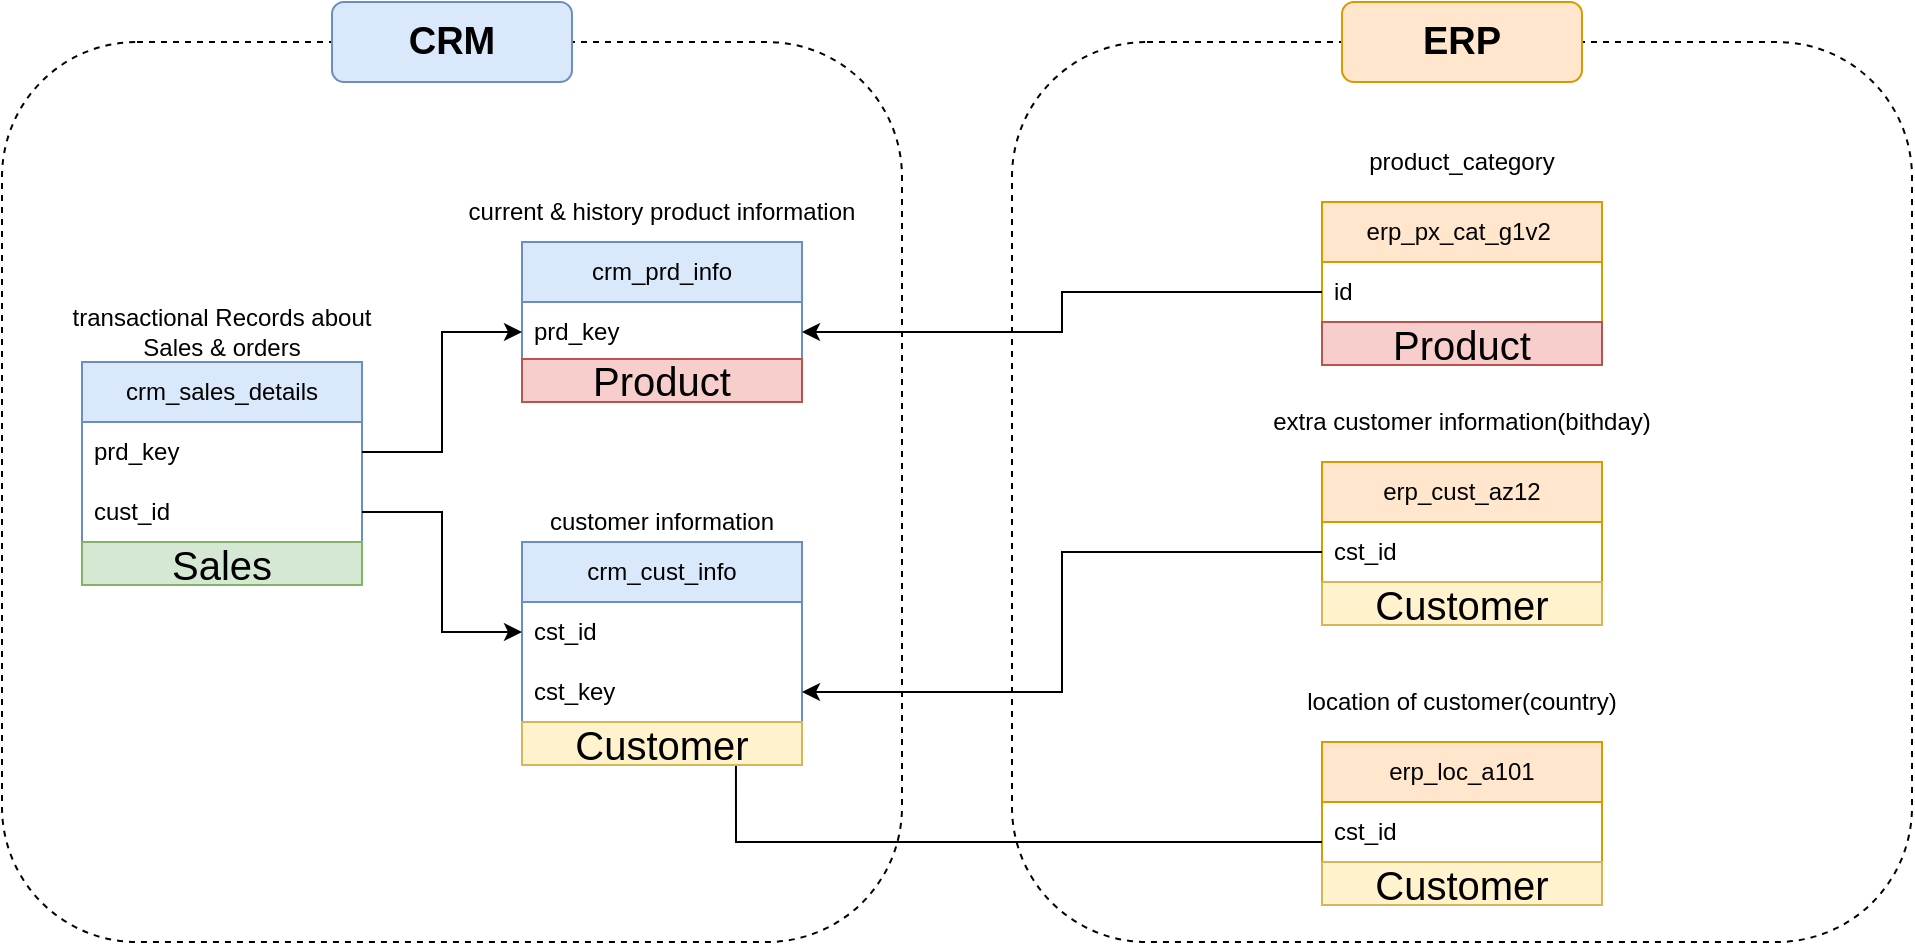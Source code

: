 <mxfile version="28.1.2">
  <diagram name="Page-1" id="d2YSiuhhbfGZoCsciPPx">
    <mxGraphModel dx="1410" dy="825" grid="1" gridSize="10" guides="1" tooltips="1" connect="1" arrows="1" fold="1" page="1" pageScale="1" pageWidth="850" pageHeight="1100" math="0" shadow="0">
      <root>
        <mxCell id="0" />
        <mxCell id="1" parent="0" />
        <mxCell id="Y4CDcc-ZLLQH8-olQqJ8-1" value="crm_cust_info" style="swimlane;fontStyle=0;childLayout=stackLayout;horizontal=1;startSize=30;horizontalStack=0;resizeParent=1;resizeParentMax=0;resizeLast=0;collapsible=1;marginBottom=0;whiteSpace=wrap;html=1;fillColor=#dae8fc;strokeColor=#6c8ebf;rounded=0;" parent="1" vertex="1">
          <mxGeometry x="270" y="360" width="140" height="90" as="geometry" />
        </mxCell>
        <mxCell id="Y4CDcc-ZLLQH8-olQqJ8-2" value="cst_id" style="text;strokeColor=none;fillColor=none;align=left;verticalAlign=middle;spacingLeft=4;spacingRight=4;overflow=hidden;points=[[0,0.5],[1,0.5]];portConstraint=eastwest;rotatable=0;whiteSpace=wrap;html=1;" parent="Y4CDcc-ZLLQH8-olQqJ8-1" vertex="1">
          <mxGeometry y="30" width="140" height="30" as="geometry" />
        </mxCell>
        <mxCell id="Y4CDcc-ZLLQH8-olQqJ8-33" value="cst_key" style="text;strokeColor=none;fillColor=none;align=left;verticalAlign=middle;spacingLeft=4;spacingRight=4;overflow=hidden;points=[[0,0.5],[1,0.5]];portConstraint=eastwest;rotatable=0;whiteSpace=wrap;html=1;" parent="Y4CDcc-ZLLQH8-olQqJ8-1" vertex="1">
          <mxGeometry y="60" width="140" height="30" as="geometry" />
        </mxCell>
        <mxCell id="Y4CDcc-ZLLQH8-olQqJ8-5" value="customer information" style="text;strokeColor=none;align=center;fillColor=none;html=1;verticalAlign=middle;whiteSpace=wrap;rounded=0;" parent="1" vertex="1">
          <mxGeometry x="270" y="340" width="140" height="20" as="geometry" />
        </mxCell>
        <mxCell id="Y4CDcc-ZLLQH8-olQqJ8-6" value="crm_prd_info" style="swimlane;fontStyle=0;childLayout=stackLayout;horizontal=1;startSize=30;horizontalStack=0;resizeParent=1;resizeParentMax=0;resizeLast=0;collapsible=1;marginBottom=0;whiteSpace=wrap;html=1;fillColor=#dae8fc;strokeColor=#6c8ebf;rounded=0;swimlaneLine=1;" parent="1" vertex="1">
          <mxGeometry x="270" y="210" width="140" height="60" as="geometry" />
        </mxCell>
        <mxCell id="Y4CDcc-ZLLQH8-olQqJ8-7" value="prd_key" style="text;strokeColor=none;fillColor=none;align=left;verticalAlign=middle;spacingLeft=4;spacingRight=4;overflow=hidden;points=[[0,0.5],[1,0.5]];portConstraint=eastwest;rotatable=0;whiteSpace=wrap;html=1;rounded=0;swimlaneLine=1;" parent="Y4CDcc-ZLLQH8-olQqJ8-6" vertex="1">
          <mxGeometry y="30" width="140" height="30" as="geometry" />
        </mxCell>
        <mxCell id="Y4CDcc-ZLLQH8-olQqJ8-11" value="current &amp;amp; history product information" style="text;strokeColor=none;align=center;fillColor=none;html=1;verticalAlign=middle;whiteSpace=wrap;rounded=0;" parent="1" vertex="1">
          <mxGeometry x="240" y="180" width="200" height="30" as="geometry" />
        </mxCell>
        <mxCell id="Y4CDcc-ZLLQH8-olQqJ8-14" value="crm_sales_details" style="swimlane;fontStyle=0;childLayout=stackLayout;horizontal=1;startSize=30;horizontalStack=0;resizeParent=1;resizeParentMax=0;resizeLast=0;collapsible=1;marginBottom=0;whiteSpace=wrap;html=1;fillColor=#dae8fc;strokeColor=#6c8ebf;rounded=0;" parent="1" vertex="1">
          <mxGeometry x="50" y="270" width="140" height="90" as="geometry" />
        </mxCell>
        <mxCell id="Y4CDcc-ZLLQH8-olQqJ8-15" value="prd_key" style="text;strokeColor=none;fillColor=none;align=left;verticalAlign=middle;spacingLeft=4;spacingRight=4;overflow=hidden;points=[[0,0.5],[1,0.5]];portConstraint=eastwest;rotatable=0;whiteSpace=wrap;html=1;rounded=0;" parent="Y4CDcc-ZLLQH8-olQqJ8-14" vertex="1">
          <mxGeometry y="30" width="140" height="30" as="geometry" />
        </mxCell>
        <mxCell id="Y4CDcc-ZLLQH8-olQqJ8-18" value="cust_id" style="text;strokeColor=none;fillColor=none;align=left;verticalAlign=middle;spacingLeft=4;spacingRight=4;overflow=hidden;points=[[0,0.5],[1,0.5]];portConstraint=eastwest;rotatable=0;whiteSpace=wrap;html=1;rounded=0;" parent="Y4CDcc-ZLLQH8-olQqJ8-14" vertex="1">
          <mxGeometry y="60" width="140" height="30" as="geometry" />
        </mxCell>
        <mxCell id="Y4CDcc-ZLLQH8-olQqJ8-16" value="transactional Records about Sales &amp;amp; orders" style="text;strokeColor=none;align=center;fillColor=none;html=1;verticalAlign=middle;whiteSpace=wrap;rounded=0;" parent="1" vertex="1">
          <mxGeometry x="30" y="240" width="180" height="30" as="geometry" />
        </mxCell>
        <mxCell id="Y4CDcc-ZLLQH8-olQqJ8-19" style="edgeStyle=orthogonalEdgeStyle;rounded=0;orthogonalLoop=1;jettySize=auto;html=1;entryX=0;entryY=0.5;entryDx=0;entryDy=0;" parent="1" source="Y4CDcc-ZLLQH8-olQqJ8-15" target="Y4CDcc-ZLLQH8-olQqJ8-7" edge="1">
          <mxGeometry relative="1" as="geometry" />
        </mxCell>
        <mxCell id="Y4CDcc-ZLLQH8-olQqJ8-20" style="edgeStyle=orthogonalEdgeStyle;rounded=0;orthogonalLoop=1;jettySize=auto;html=1;entryX=0;entryY=0.5;entryDx=0;entryDy=0;" parent="1" source="Y4CDcc-ZLLQH8-olQqJ8-18" target="Y4CDcc-ZLLQH8-olQqJ8-2" edge="1">
          <mxGeometry relative="1" as="geometry" />
        </mxCell>
        <mxCell id="Y4CDcc-ZLLQH8-olQqJ8-21" value="erp_cust_az12" style="swimlane;fontStyle=0;childLayout=stackLayout;horizontal=1;startSize=30;horizontalStack=0;resizeParent=1;resizeParentMax=0;resizeLast=0;collapsible=1;marginBottom=0;whiteSpace=wrap;html=1;fillColor=#ffe6cc;strokeColor=#d79b00;rounded=0;" parent="1" vertex="1">
          <mxGeometry x="670" y="320" width="140" height="60" as="geometry" />
        </mxCell>
        <mxCell id="Y4CDcc-ZLLQH8-olQqJ8-22" value="cst_id" style="text;strokeColor=none;fillColor=none;align=left;verticalAlign=middle;spacingLeft=4;spacingRight=4;overflow=hidden;points=[[0,0.5],[1,0.5]];portConstraint=eastwest;rotatable=0;whiteSpace=wrap;html=1;rounded=0;" parent="Y4CDcc-ZLLQH8-olQqJ8-21" vertex="1">
          <mxGeometry y="30" width="140" height="30" as="geometry" />
        </mxCell>
        <mxCell id="Y4CDcc-ZLLQH8-olQqJ8-23" value="extra customer information(bithday)" style="text;strokeColor=none;align=center;fillColor=none;html=1;verticalAlign=middle;whiteSpace=wrap;rounded=0;" parent="1" vertex="1">
          <mxGeometry x="640" y="290" width="200" height="20" as="geometry" />
        </mxCell>
        <mxCell id="Y4CDcc-ZLLQH8-olQqJ8-26" value="erp_loc_a101" style="swimlane;fontStyle=0;childLayout=stackLayout;horizontal=1;startSize=30;horizontalStack=0;resizeParent=1;resizeParentMax=0;resizeLast=0;collapsible=1;marginBottom=0;whiteSpace=wrap;html=1;fillColor=#ffe6cc;strokeColor=#d79b00;rounded=0;" parent="1" vertex="1">
          <mxGeometry x="670" y="460" width="140" height="60" as="geometry" />
        </mxCell>
        <mxCell id="Y4CDcc-ZLLQH8-olQqJ8-27" value="cst_id" style="text;strokeColor=none;fillColor=none;align=left;verticalAlign=middle;spacingLeft=4;spacingRight=4;overflow=hidden;points=[[0,0.5],[1,0.5]];portConstraint=eastwest;rotatable=0;whiteSpace=wrap;html=1;rounded=0;" parent="Y4CDcc-ZLLQH8-olQqJ8-26" vertex="1">
          <mxGeometry y="30" width="140" height="30" as="geometry" />
        </mxCell>
        <mxCell id="Y4CDcc-ZLLQH8-olQqJ8-28" value="location of customer(country)" style="text;strokeColor=none;align=center;fillColor=none;html=1;verticalAlign=middle;whiteSpace=wrap;rounded=0;" parent="1" vertex="1">
          <mxGeometry x="660" y="430" width="160" height="20" as="geometry" />
        </mxCell>
        <mxCell id="Y4CDcc-ZLLQH8-olQqJ8-29" value="erp_px_cat_g1v2&amp;nbsp;" style="swimlane;fontStyle=0;childLayout=stackLayout;horizontal=1;startSize=30;horizontalStack=0;resizeParent=1;resizeParentMax=0;resizeLast=0;collapsible=1;marginBottom=0;whiteSpace=wrap;html=1;fillColor=#ffe6cc;strokeColor=#d79b00;rounded=0;" parent="1" vertex="1">
          <mxGeometry x="670" y="190" width="140" height="60" as="geometry" />
        </mxCell>
        <mxCell id="Y4CDcc-ZLLQH8-olQqJ8-30" value="id" style="text;strokeColor=none;fillColor=none;align=left;verticalAlign=middle;spacingLeft=4;spacingRight=4;overflow=hidden;points=[[0,0.5],[1,0.5]];portConstraint=eastwest;rotatable=0;whiteSpace=wrap;html=1;rounded=0;" parent="Y4CDcc-ZLLQH8-olQqJ8-29" vertex="1">
          <mxGeometry y="30" width="140" height="30" as="geometry" />
        </mxCell>
        <mxCell id="Y4CDcc-ZLLQH8-olQqJ8-31" value="product_category" style="text;strokeColor=none;align=center;fillColor=none;html=1;verticalAlign=middle;whiteSpace=wrap;rounded=0;" parent="1" vertex="1">
          <mxGeometry x="670" y="160" width="140" height="20" as="geometry" />
        </mxCell>
        <mxCell id="Y4CDcc-ZLLQH8-olQqJ8-32" style="edgeStyle=orthogonalEdgeStyle;rounded=0;orthogonalLoop=1;jettySize=auto;html=1;entryX=1;entryY=0.5;entryDx=0;entryDy=0;" parent="1" source="Y4CDcc-ZLLQH8-olQqJ8-30" target="Y4CDcc-ZLLQH8-olQqJ8-7" edge="1">
          <mxGeometry relative="1" as="geometry" />
        </mxCell>
        <mxCell id="Y4CDcc-ZLLQH8-olQqJ8-34" style="edgeStyle=orthogonalEdgeStyle;rounded=0;orthogonalLoop=1;jettySize=auto;html=1;entryX=1;entryY=0.5;entryDx=0;entryDy=0;" parent="1" source="Y4CDcc-ZLLQH8-olQqJ8-22" target="Y4CDcc-ZLLQH8-olQqJ8-33" edge="1">
          <mxGeometry relative="1" as="geometry" />
        </mxCell>
        <mxCell id="Y4CDcc-ZLLQH8-olQqJ8-35" style="edgeStyle=orthogonalEdgeStyle;rounded=0;orthogonalLoop=1;jettySize=auto;html=1;entryX=0.764;entryY=1.033;entryDx=0;entryDy=0;entryPerimeter=0;" parent="1" source="Y4CDcc-ZLLQH8-olQqJ8-27" target="Y4CDcc-ZLLQH8-olQqJ8-33" edge="1">
          <mxGeometry relative="1" as="geometry">
            <Array as="points">
              <mxPoint x="377" y="510" />
            </Array>
          </mxGeometry>
        </mxCell>
        <mxCell id="hjsVacno7qKkRoNiePAv-4" value="&lt;font style=&quot;font-size: 20px;&quot;&gt;Product&lt;/font&gt;" style="rounded=0;align=center;fillColor=#f8cecc;strokeColor=#b85450;html=1;whiteSpace=wrap;fontSize=12;arcSize=50;" vertex="1" parent="1">
          <mxGeometry x="270" y="268.5" width="140" height="21.5" as="geometry" />
        </mxCell>
        <mxCell id="hjsVacno7qKkRoNiePAv-17" value="" style="rounded=1;whiteSpace=wrap;html=1;dashed=1;fillColor=none;" vertex="1" parent="1">
          <mxGeometry x="10" y="110" width="450" height="450" as="geometry" />
        </mxCell>
        <mxCell id="hjsVacno7qKkRoNiePAv-18" value="&lt;span style=&quot;font-size: 19px;&quot;&gt;&lt;b&gt;CRM&lt;/b&gt;&lt;/span&gt;" style="rounded=1;whiteSpace=wrap;html=1;fillColor=#dae8fc;strokeColor=#6c8ebf;" vertex="1" parent="1">
          <mxGeometry x="175" y="90" width="120" height="40" as="geometry" />
        </mxCell>
        <mxCell id="hjsVacno7qKkRoNiePAv-20" value="&lt;font style=&quot;font-size: 20px;&quot;&gt;Product&lt;/font&gt;" style="rounded=0;align=center;fillColor=#f8cecc;strokeColor=#b85450;html=1;whiteSpace=wrap;fontSize=12;arcSize=50;" vertex="1" parent="1">
          <mxGeometry x="670" y="250" width="140" height="21.5" as="geometry" />
        </mxCell>
        <mxCell id="hjsVacno7qKkRoNiePAv-21" value="&lt;font style=&quot;font-size: 20px;&quot;&gt;Customer&lt;/font&gt;" style="rounded=0;align=center;fillColor=#fff2cc;strokeColor=#d6b656;html=1;whiteSpace=wrap;fontSize=12;arcSize=50;" vertex="1" parent="1">
          <mxGeometry x="670" y="380" width="140" height="21.5" as="geometry" />
        </mxCell>
        <mxCell id="hjsVacno7qKkRoNiePAv-22" value="&lt;font style=&quot;font-size: 20px;&quot;&gt;Customer&lt;/font&gt;" style="rounded=0;align=center;fillColor=#fff2cc;strokeColor=#d6b656;html=1;whiteSpace=wrap;fontSize=12;arcSize=50;" vertex="1" parent="1">
          <mxGeometry x="670" y="520" width="140" height="21.5" as="geometry" />
        </mxCell>
        <mxCell id="hjsVacno7qKkRoNiePAv-23" value="&lt;font style=&quot;font-size: 20px;&quot;&gt;Customer&lt;/font&gt;" style="rounded=0;align=center;fillColor=#fff2cc;strokeColor=#d6b656;html=1;whiteSpace=wrap;fontSize=12;arcSize=50;" vertex="1" parent="1">
          <mxGeometry x="270" y="450" width="140" height="21.5" as="geometry" />
        </mxCell>
        <mxCell id="hjsVacno7qKkRoNiePAv-24" value="&lt;font style=&quot;font-size: 20px;&quot;&gt;Sales&lt;/font&gt;" style="rounded=0;align=center;fillColor=#d5e8d4;strokeColor=#82b366;html=1;whiteSpace=wrap;fontSize=12;arcSize=50;" vertex="1" parent="1">
          <mxGeometry x="50" y="360" width="140" height="21.5" as="geometry" />
        </mxCell>
        <mxCell id="hjsVacno7qKkRoNiePAv-25" value="" style="rounded=1;whiteSpace=wrap;html=1;dashed=1;fillColor=none;" vertex="1" parent="1">
          <mxGeometry x="515" y="110" width="450" height="450" as="geometry" />
        </mxCell>
        <mxCell id="hjsVacno7qKkRoNiePAv-26" value="&lt;span style=&quot;font-size: 19px;&quot;&gt;&lt;b&gt;ERP&lt;/b&gt;&lt;/span&gt;" style="rounded=1;whiteSpace=wrap;html=1;fillColor=#ffe6cc;strokeColor=#d79b00;" vertex="1" parent="1">
          <mxGeometry x="680" y="90" width="120" height="40" as="geometry" />
        </mxCell>
      </root>
    </mxGraphModel>
  </diagram>
</mxfile>
